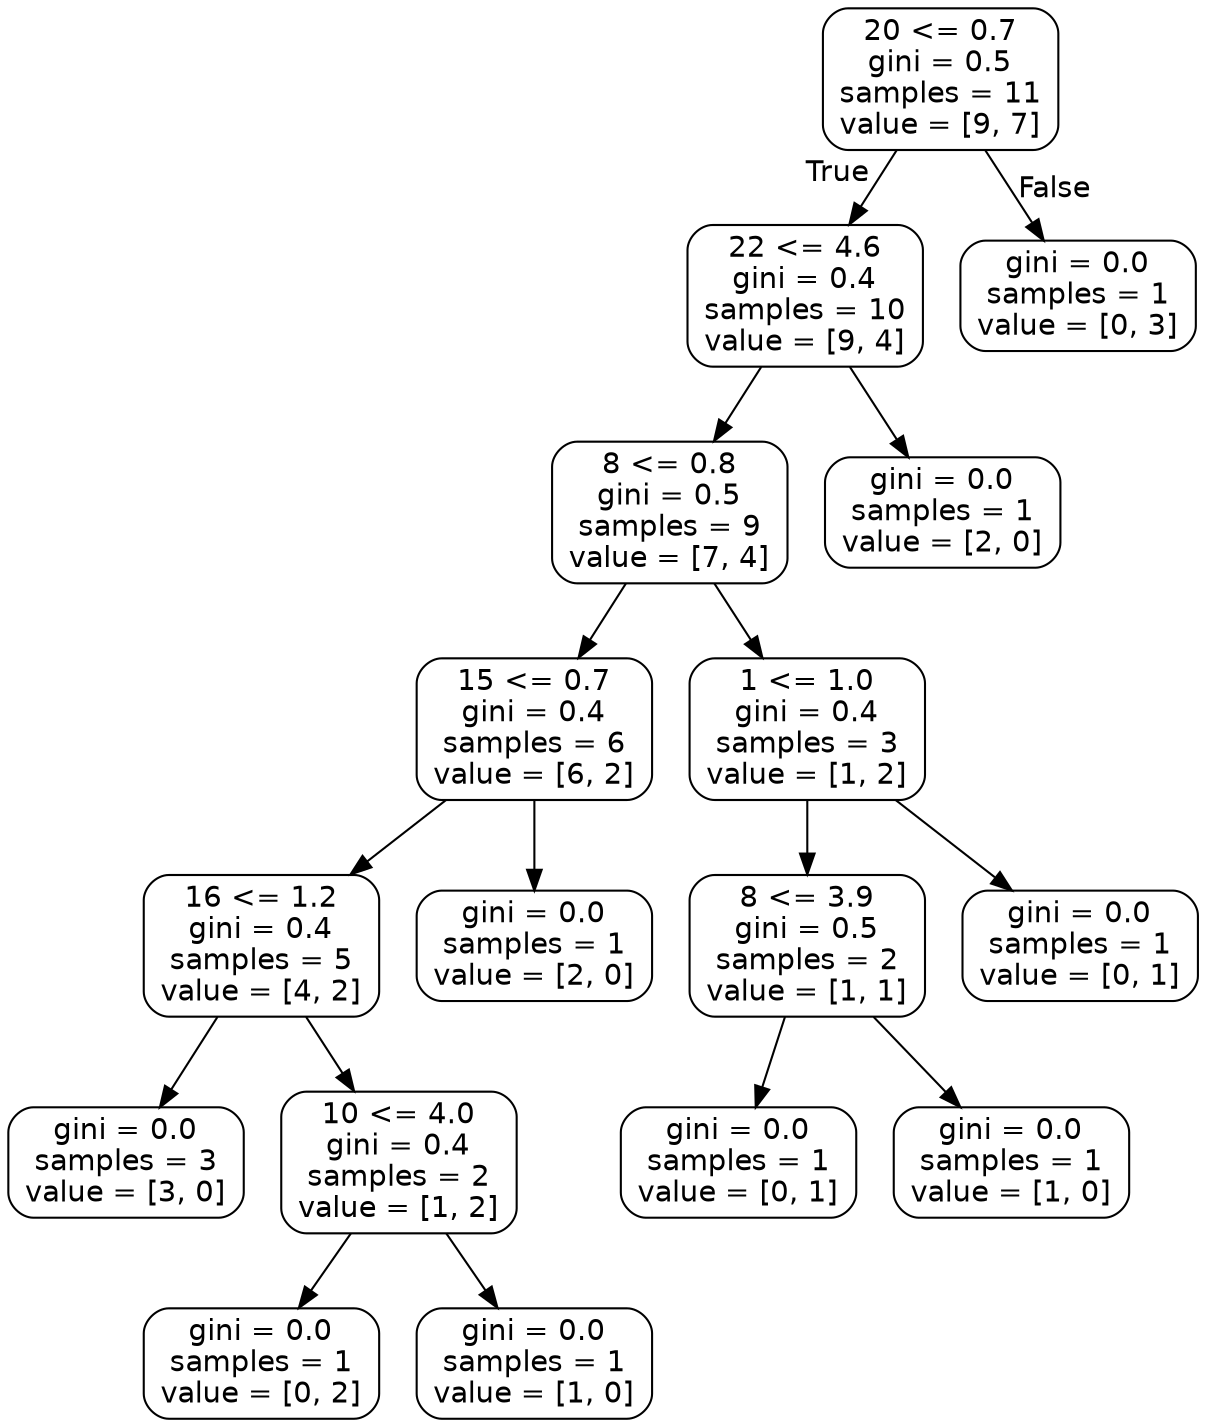 digraph Tree {
node [shape=box, style="rounded", color="black", fontname=helvetica] ;
edge [fontname=helvetica] ;
0 [label="20 <= 0.7\ngini = 0.5\nsamples = 11\nvalue = [9, 7]"] ;
1 [label="22 <= 4.6\ngini = 0.4\nsamples = 10\nvalue = [9, 4]"] ;
0 -> 1 [labeldistance=2.5, labelangle=45, headlabel="True"] ;
2 [label="8 <= 0.8\ngini = 0.5\nsamples = 9\nvalue = [7, 4]"] ;
1 -> 2 ;
3 [label="15 <= 0.7\ngini = 0.4\nsamples = 6\nvalue = [6, 2]"] ;
2 -> 3 ;
4 [label="16 <= 1.2\ngini = 0.4\nsamples = 5\nvalue = [4, 2]"] ;
3 -> 4 ;
5 [label="gini = 0.0\nsamples = 3\nvalue = [3, 0]"] ;
4 -> 5 ;
6 [label="10 <= 4.0\ngini = 0.4\nsamples = 2\nvalue = [1, 2]"] ;
4 -> 6 ;
7 [label="gini = 0.0\nsamples = 1\nvalue = [0, 2]"] ;
6 -> 7 ;
8 [label="gini = 0.0\nsamples = 1\nvalue = [1, 0]"] ;
6 -> 8 ;
9 [label="gini = 0.0\nsamples = 1\nvalue = [2, 0]"] ;
3 -> 9 ;
10 [label="1 <= 1.0\ngini = 0.4\nsamples = 3\nvalue = [1, 2]"] ;
2 -> 10 ;
11 [label="8 <= 3.9\ngini = 0.5\nsamples = 2\nvalue = [1, 1]"] ;
10 -> 11 ;
12 [label="gini = 0.0\nsamples = 1\nvalue = [0, 1]"] ;
11 -> 12 ;
13 [label="gini = 0.0\nsamples = 1\nvalue = [1, 0]"] ;
11 -> 13 ;
14 [label="gini = 0.0\nsamples = 1\nvalue = [0, 1]"] ;
10 -> 14 ;
15 [label="gini = 0.0\nsamples = 1\nvalue = [2, 0]"] ;
1 -> 15 ;
16 [label="gini = 0.0\nsamples = 1\nvalue = [0, 3]"] ;
0 -> 16 [labeldistance=2.5, labelangle=-45, headlabel="False"] ;
}